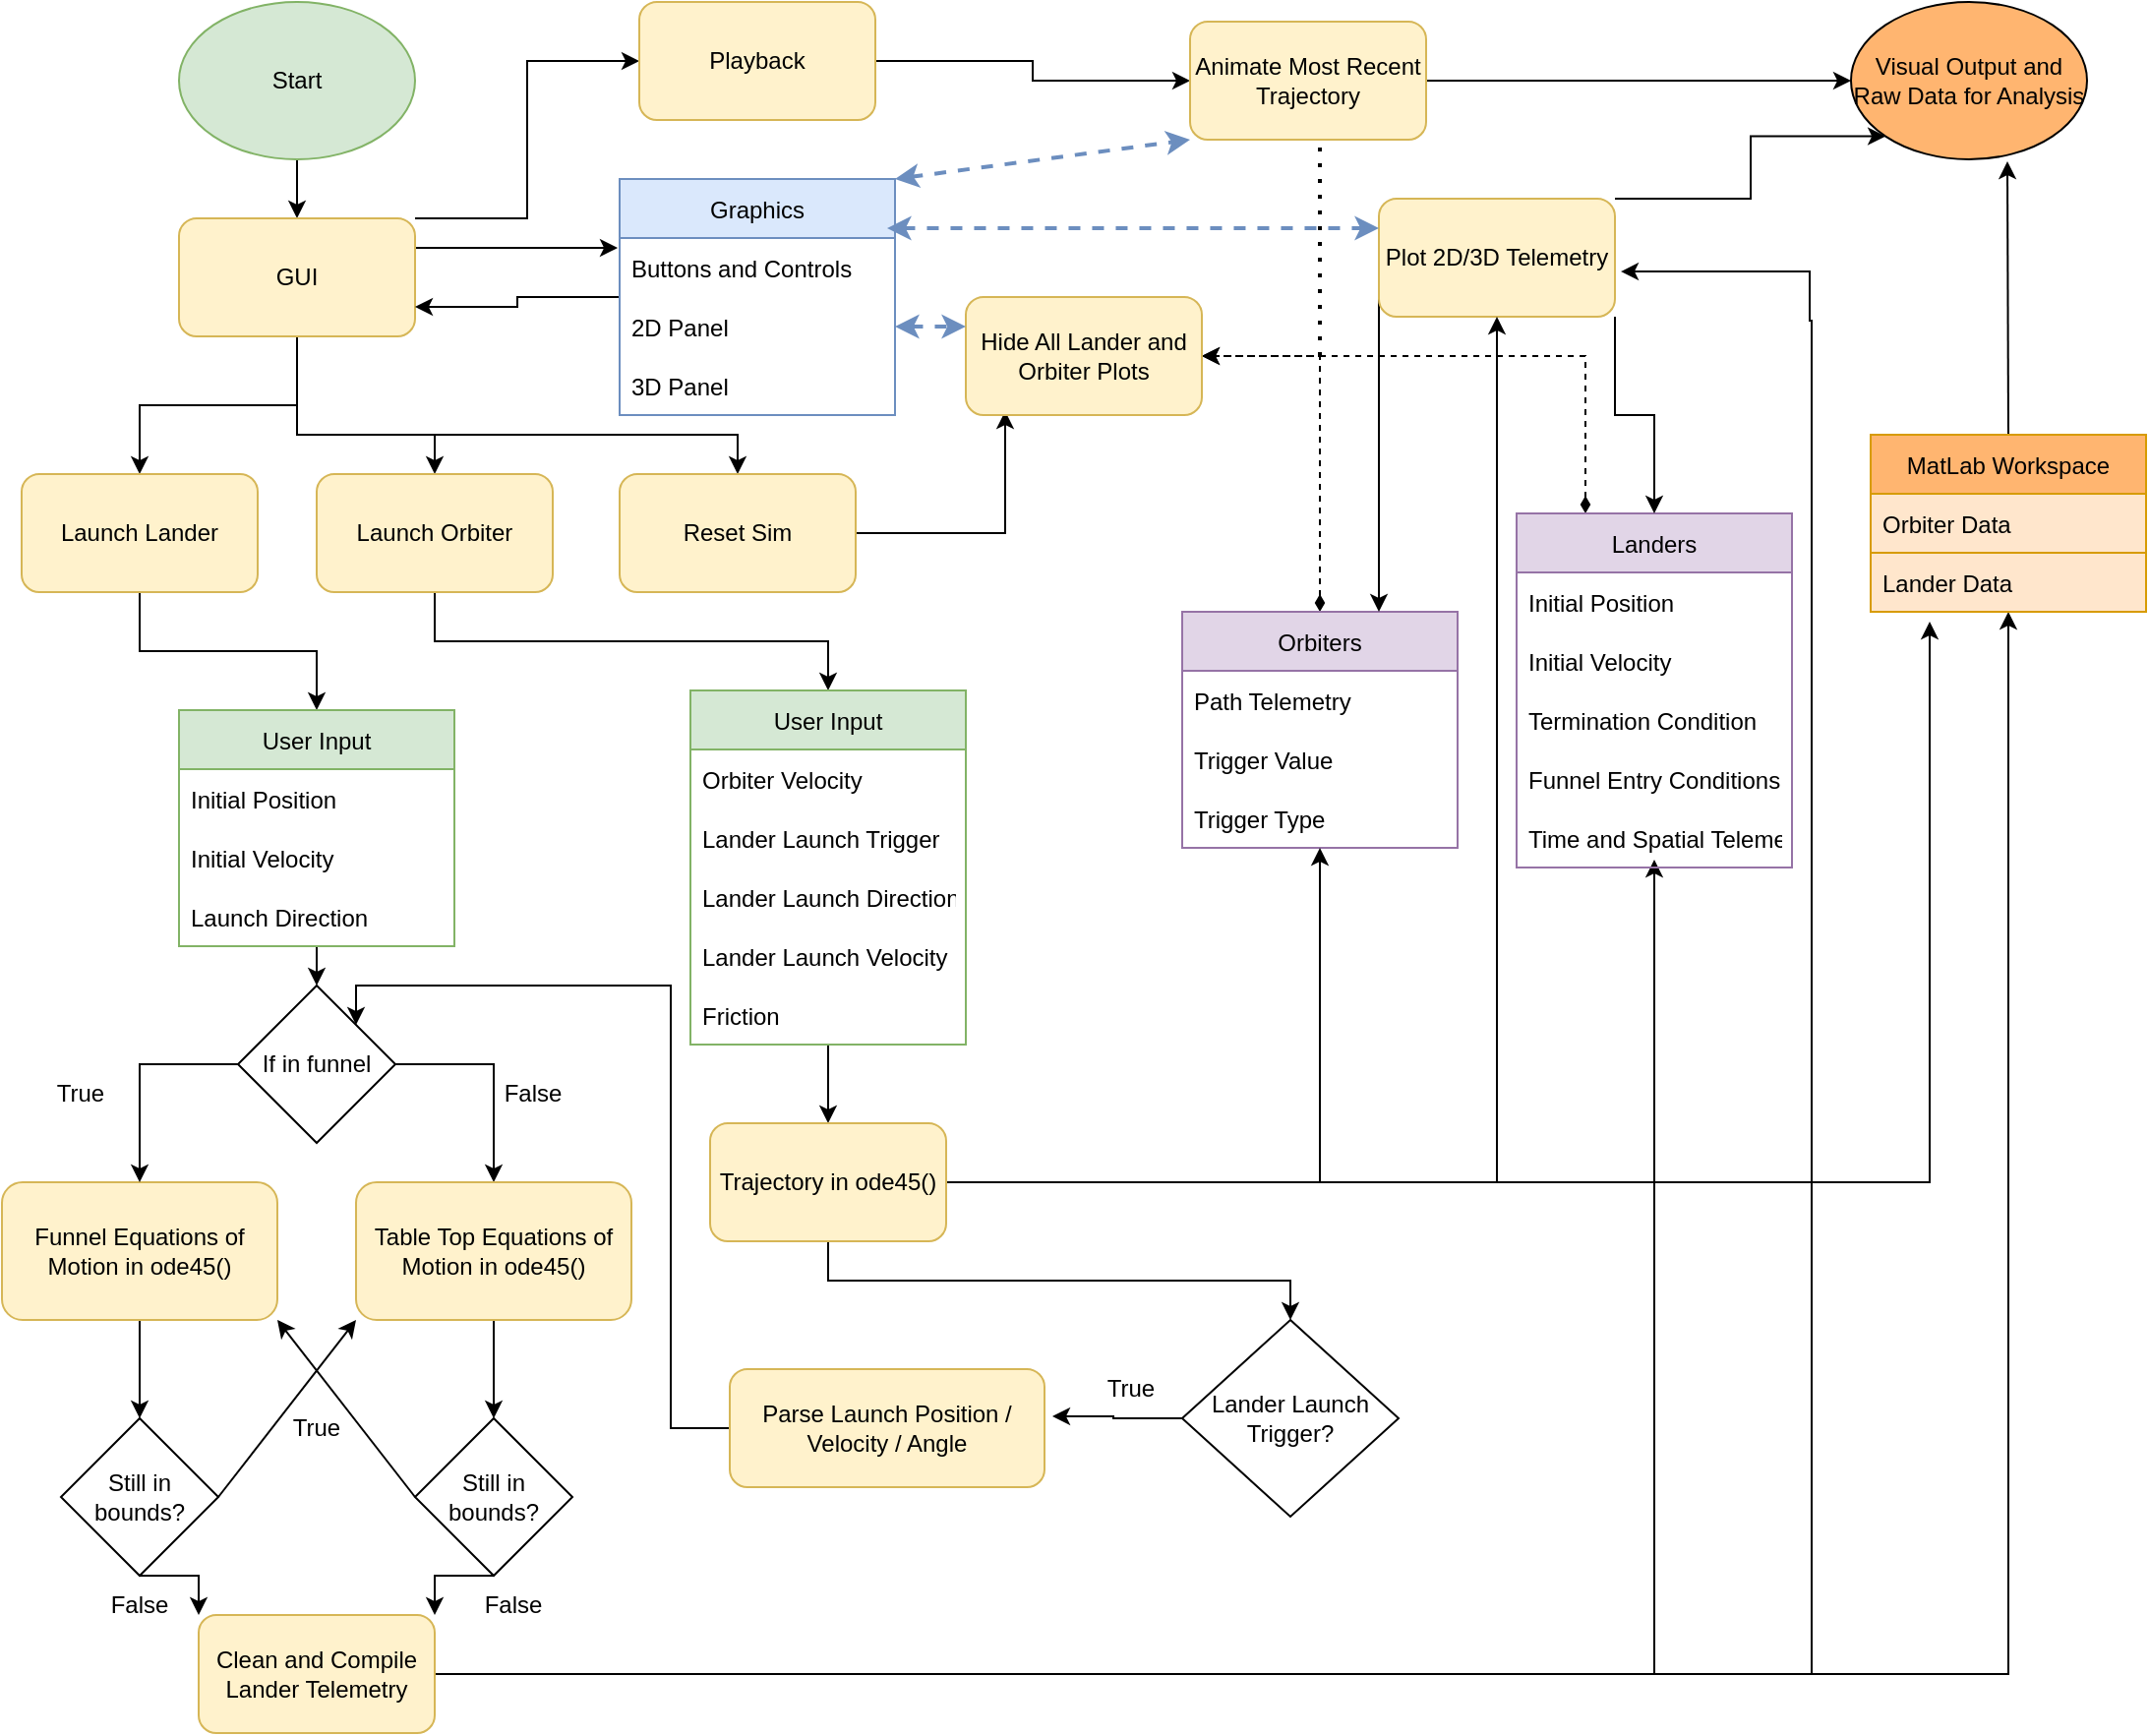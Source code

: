 <mxfile version="16.3.0" type="device"><diagram id="C5RBs43oDa-KdzZeNtuy" name="Page-1"><mxGraphModel dx="1406" dy="798" grid="1" gridSize="10" guides="1" tooltips="1" connect="1" arrows="1" fold="1" page="1" pageScale="1" pageWidth="827" pageHeight="1169" math="0" shadow="0"><root><mxCell id="WIyWlLk6GJQsqaUBKTNV-0"/><mxCell id="WIyWlLk6GJQsqaUBKTNV-1" parent="WIyWlLk6GJQsqaUBKTNV-0"/><mxCell id="uBfeqSRKzdylDu4qrI3N-2" style="edgeStyle=orthogonalEdgeStyle;rounded=0;orthogonalLoop=1;jettySize=auto;html=1;exitX=0.5;exitY=1;exitDx=0;exitDy=0;entryX=0.5;entryY=0;entryDx=0;entryDy=0;" edge="1" parent="WIyWlLk6GJQsqaUBKTNV-1" source="uBfeqSRKzdylDu4qrI3N-0" target="uBfeqSRKzdylDu4qrI3N-1"><mxGeometry relative="1" as="geometry"/></mxCell><mxCell id="uBfeqSRKzdylDu4qrI3N-0" value="Start" style="ellipse;whiteSpace=wrap;html=1;fillColor=#d5e8d4;strokeColor=#82b366;" vertex="1" parent="WIyWlLk6GJQsqaUBKTNV-1"><mxGeometry x="120" y="20" width="120" height="80" as="geometry"/></mxCell><mxCell id="uBfeqSRKzdylDu4qrI3N-9" style="edgeStyle=orthogonalEdgeStyle;rounded=0;orthogonalLoop=1;jettySize=auto;html=1;exitX=1;exitY=0.25;exitDx=0;exitDy=0;entryX=-0.007;entryY=0.167;entryDx=0;entryDy=0;entryPerimeter=0;" edge="1" parent="WIyWlLk6GJQsqaUBKTNV-1" source="uBfeqSRKzdylDu4qrI3N-1" target="uBfeqSRKzdylDu4qrI3N-5"><mxGeometry relative="1" as="geometry"/></mxCell><mxCell id="uBfeqSRKzdylDu4qrI3N-10" style="edgeStyle=orthogonalEdgeStyle;rounded=0;orthogonalLoop=1;jettySize=auto;html=1;exitX=0.5;exitY=1;exitDx=0;exitDy=0;entryX=0.5;entryY=0;entryDx=0;entryDy=0;" edge="1" parent="WIyWlLk6GJQsqaUBKTNV-1" source="uBfeqSRKzdylDu4qrI3N-1" target="uBfeqSRKzdylDu4qrI3N-14"><mxGeometry relative="1" as="geometry"><mxPoint x="180" y="240" as="targetPoint"/></mxGeometry></mxCell><mxCell id="uBfeqSRKzdylDu4qrI3N-18" style="edgeStyle=orthogonalEdgeStyle;rounded=0;orthogonalLoop=1;jettySize=auto;html=1;exitX=0.5;exitY=1;exitDx=0;exitDy=0;entryX=0.5;entryY=0;entryDx=0;entryDy=0;" edge="1" parent="WIyWlLk6GJQsqaUBKTNV-1" source="uBfeqSRKzdylDu4qrI3N-1" target="uBfeqSRKzdylDu4qrI3N-15"><mxGeometry relative="1" as="geometry"><Array as="points"><mxPoint x="180" y="240"/><mxPoint x="250" y="240"/></Array></mxGeometry></mxCell><mxCell id="uBfeqSRKzdylDu4qrI3N-19" style="edgeStyle=orthogonalEdgeStyle;rounded=0;orthogonalLoop=1;jettySize=auto;html=1;exitX=0.5;exitY=1;exitDx=0;exitDy=0;entryX=0.5;entryY=0;entryDx=0;entryDy=0;" edge="1" parent="WIyWlLk6GJQsqaUBKTNV-1" source="uBfeqSRKzdylDu4qrI3N-1" target="uBfeqSRKzdylDu4qrI3N-16"><mxGeometry relative="1" as="geometry"><mxPoint x="210" y="210" as="targetPoint"/><Array as="points"><mxPoint x="180" y="240"/><mxPoint x="404" y="240"/></Array></mxGeometry></mxCell><mxCell id="uBfeqSRKzdylDu4qrI3N-123" style="edgeStyle=elbowEdgeStyle;rounded=0;orthogonalLoop=1;jettySize=auto;html=1;exitX=1;exitY=0;exitDx=0;exitDy=0;entryX=0;entryY=0.5;entryDx=0;entryDy=0;startArrow=none;startFill=0;strokeColor=#000000;strokeWidth=1;" edge="1" parent="WIyWlLk6GJQsqaUBKTNV-1" source="uBfeqSRKzdylDu4qrI3N-1" target="uBfeqSRKzdylDu4qrI3N-36"><mxGeometry relative="1" as="geometry"/></mxCell><mxCell id="uBfeqSRKzdylDu4qrI3N-1" value="GUI" style="rounded=1;whiteSpace=wrap;html=1;fillColor=#fff2cc;strokeColor=#d6b656;" vertex="1" parent="WIyWlLk6GJQsqaUBKTNV-1"><mxGeometry x="120" y="130" width="120" height="60" as="geometry"/></mxCell><mxCell id="uBfeqSRKzdylDu4qrI3N-8" style="edgeStyle=orthogonalEdgeStyle;rounded=0;orthogonalLoop=1;jettySize=auto;html=1;entryX=1;entryY=0.75;entryDx=0;entryDy=0;" edge="1" parent="WIyWlLk6GJQsqaUBKTNV-1" source="uBfeqSRKzdylDu4qrI3N-4" target="uBfeqSRKzdylDu4qrI3N-1"><mxGeometry relative="1" as="geometry"/></mxCell><mxCell id="uBfeqSRKzdylDu4qrI3N-4" value="Graphics" style="swimlane;fontStyle=0;childLayout=stackLayout;horizontal=1;startSize=30;horizontalStack=0;resizeParent=1;resizeParentMax=0;resizeLast=0;collapsible=1;marginBottom=0;fillColor=#dae8fc;strokeColor=#6c8ebf;" vertex="1" parent="WIyWlLk6GJQsqaUBKTNV-1"><mxGeometry x="344" y="110" width="140" height="120" as="geometry"/></mxCell><mxCell id="uBfeqSRKzdylDu4qrI3N-5" value="Buttons and Controls" style="text;strokeColor=none;fillColor=none;align=left;verticalAlign=middle;spacingLeft=4;spacingRight=4;overflow=hidden;points=[[0,0.5],[1,0.5]];portConstraint=eastwest;rotatable=0;" vertex="1" parent="uBfeqSRKzdylDu4qrI3N-4"><mxGeometry y="30" width="140" height="30" as="geometry"/></mxCell><mxCell id="uBfeqSRKzdylDu4qrI3N-6" value="2D Panel" style="text;strokeColor=none;fillColor=none;align=left;verticalAlign=middle;spacingLeft=4;spacingRight=4;overflow=hidden;points=[[0,0.5],[1,0.5]];portConstraint=eastwest;rotatable=0;" vertex="1" parent="uBfeqSRKzdylDu4qrI3N-4"><mxGeometry y="60" width="140" height="30" as="geometry"/></mxCell><mxCell id="uBfeqSRKzdylDu4qrI3N-7" value="3D Panel" style="text;strokeColor=none;fillColor=none;align=left;verticalAlign=middle;spacingLeft=4;spacingRight=4;overflow=hidden;points=[[0,0.5],[1,0.5]];portConstraint=eastwest;rotatable=0;" vertex="1" parent="uBfeqSRKzdylDu4qrI3N-4"><mxGeometry y="90" width="140" height="30" as="geometry"/></mxCell><mxCell id="uBfeqSRKzdylDu4qrI3N-33" style="edgeStyle=orthogonalEdgeStyle;rounded=0;orthogonalLoop=1;jettySize=auto;html=1;exitX=0.5;exitY=1;exitDx=0;exitDy=0;entryX=0.5;entryY=0;entryDx=0;entryDy=0;" edge="1" parent="WIyWlLk6GJQsqaUBKTNV-1" source="uBfeqSRKzdylDu4qrI3N-14" target="uBfeqSRKzdylDu4qrI3N-20"><mxGeometry relative="1" as="geometry"/></mxCell><mxCell id="uBfeqSRKzdylDu4qrI3N-14" value="Launch Lander" style="rounded=1;whiteSpace=wrap;html=1;fillColor=#fff2cc;strokeColor=#d6b656;" vertex="1" parent="WIyWlLk6GJQsqaUBKTNV-1"><mxGeometry x="40" y="260" width="120" height="60" as="geometry"/></mxCell><mxCell id="uBfeqSRKzdylDu4qrI3N-34" style="edgeStyle=orthogonalEdgeStyle;rounded=0;orthogonalLoop=1;jettySize=auto;html=1;exitX=0.5;exitY=1;exitDx=0;exitDy=0;entryX=0.5;entryY=0;entryDx=0;entryDy=0;" edge="1" parent="WIyWlLk6GJQsqaUBKTNV-1" source="uBfeqSRKzdylDu4qrI3N-15" target="uBfeqSRKzdylDu4qrI3N-27"><mxGeometry relative="1" as="geometry"/></mxCell><mxCell id="uBfeqSRKzdylDu4qrI3N-15" value="Launch Orbiter" style="rounded=1;whiteSpace=wrap;html=1;fillColor=#fff2cc;strokeColor=#d6b656;" vertex="1" parent="WIyWlLk6GJQsqaUBKTNV-1"><mxGeometry x="190" y="260" width="120" height="60" as="geometry"/></mxCell><mxCell id="uBfeqSRKzdylDu4qrI3N-124" style="edgeStyle=elbowEdgeStyle;rounded=0;orthogonalLoop=1;jettySize=auto;html=1;exitX=1;exitY=0.5;exitDx=0;exitDy=0;startArrow=none;startFill=0;strokeColor=#000000;strokeWidth=1;entryX=0.167;entryY=0.967;entryDx=0;entryDy=0;entryPerimeter=0;" edge="1" parent="WIyWlLk6GJQsqaUBKTNV-1" source="uBfeqSRKzdylDu4qrI3N-16" target="uBfeqSRKzdylDu4qrI3N-116"><mxGeometry relative="1" as="geometry"><mxPoint x="550" y="260" as="targetPoint"/><Array as="points"><mxPoint x="540" y="260"/><mxPoint x="520" y="270"/></Array></mxGeometry></mxCell><mxCell id="uBfeqSRKzdylDu4qrI3N-16" value="Reset Sim" style="rounded=1;whiteSpace=wrap;html=1;fillColor=#fff2cc;strokeColor=#d6b656;" vertex="1" parent="WIyWlLk6GJQsqaUBKTNV-1"><mxGeometry x="344" y="260" width="120" height="60" as="geometry"/></mxCell><mxCell id="uBfeqSRKzdylDu4qrI3N-61" style="edgeStyle=orthogonalEdgeStyle;rounded=0;orthogonalLoop=1;jettySize=auto;html=1;exitX=0.5;exitY=1;exitDx=0;exitDy=0;entryX=0.5;entryY=0;entryDx=0;entryDy=0;" edge="1" parent="WIyWlLk6GJQsqaUBKTNV-1" source="uBfeqSRKzdylDu4qrI3N-20" target="uBfeqSRKzdylDu4qrI3N-49"><mxGeometry relative="1" as="geometry"/></mxCell><mxCell id="uBfeqSRKzdylDu4qrI3N-20" value="User Input" style="swimlane;fontStyle=0;childLayout=stackLayout;horizontal=1;startSize=30;horizontalStack=0;resizeParent=1;resizeParentMax=0;resizeLast=0;collapsible=1;marginBottom=0;fillColor=#d5e8d4;strokeColor=#82b366;" vertex="1" parent="WIyWlLk6GJQsqaUBKTNV-1"><mxGeometry x="120" y="380" width="140" height="120" as="geometry"/></mxCell><mxCell id="uBfeqSRKzdylDu4qrI3N-21" value="Initial Position" style="text;strokeColor=none;fillColor=none;align=left;verticalAlign=middle;spacingLeft=4;spacingRight=4;overflow=hidden;points=[[0,0.5],[1,0.5]];portConstraint=eastwest;rotatable=0;" vertex="1" parent="uBfeqSRKzdylDu4qrI3N-20"><mxGeometry y="30" width="140" height="30" as="geometry"/></mxCell><mxCell id="uBfeqSRKzdylDu4qrI3N-22" value="Initial Velocity" style="text;strokeColor=none;fillColor=none;align=left;verticalAlign=middle;spacingLeft=4;spacingRight=4;overflow=hidden;points=[[0,0.5],[1,0.5]];portConstraint=eastwest;rotatable=0;" vertex="1" parent="uBfeqSRKzdylDu4qrI3N-20"><mxGeometry y="60" width="140" height="30" as="geometry"/></mxCell><mxCell id="uBfeqSRKzdylDu4qrI3N-45" value="Launch Direction" style="text;strokeColor=none;fillColor=none;align=left;verticalAlign=middle;spacingLeft=4;spacingRight=4;overflow=hidden;points=[[0,0.5],[1,0.5]];portConstraint=eastwest;rotatable=0;" vertex="1" parent="uBfeqSRKzdylDu4qrI3N-20"><mxGeometry y="90" width="140" height="30" as="geometry"/></mxCell><mxCell id="uBfeqSRKzdylDu4qrI3N-98" style="edgeStyle=orthogonalEdgeStyle;rounded=0;orthogonalLoop=1;jettySize=auto;html=1;exitX=0.5;exitY=1;exitDx=0;exitDy=0;entryX=0.5;entryY=0;entryDx=0;entryDy=0;strokeWidth=1;" edge="1" parent="WIyWlLk6GJQsqaUBKTNV-1" source="uBfeqSRKzdylDu4qrI3N-27" target="uBfeqSRKzdylDu4qrI3N-97"><mxGeometry relative="1" as="geometry"/></mxCell><mxCell id="uBfeqSRKzdylDu4qrI3N-27" value="User Input" style="swimlane;fontStyle=0;childLayout=stackLayout;horizontal=1;startSize=30;horizontalStack=0;resizeParent=1;resizeParentMax=0;resizeLast=0;collapsible=1;marginBottom=0;swimlaneFillColor=none;fillColor=#d5e8d4;strokeColor=#82b366;" vertex="1" parent="WIyWlLk6GJQsqaUBKTNV-1"><mxGeometry x="380" y="370" width="140" height="180" as="geometry"/></mxCell><mxCell id="uBfeqSRKzdylDu4qrI3N-28" value="Orbiter Velocity" style="text;strokeColor=none;fillColor=none;align=left;verticalAlign=middle;spacingLeft=4;spacingRight=4;overflow=hidden;points=[[0,0.5],[1,0.5]];portConstraint=eastwest;rotatable=0;" vertex="1" parent="uBfeqSRKzdylDu4qrI3N-27"><mxGeometry y="30" width="140" height="30" as="geometry"/></mxCell><mxCell id="uBfeqSRKzdylDu4qrI3N-29" value="Lander Launch Trigger" style="text;strokeColor=none;fillColor=none;align=left;verticalAlign=middle;spacingLeft=4;spacingRight=4;overflow=hidden;points=[[0,0.5],[1,0.5]];portConstraint=eastwest;rotatable=0;" vertex="1" parent="uBfeqSRKzdylDu4qrI3N-27"><mxGeometry y="60" width="140" height="30" as="geometry"/></mxCell><mxCell id="uBfeqSRKzdylDu4qrI3N-30" value="Lander Launch Direction" style="text;strokeColor=none;fillColor=none;align=left;verticalAlign=middle;spacingLeft=4;spacingRight=4;overflow=hidden;points=[[0,0.5],[1,0.5]];portConstraint=eastwest;rotatable=0;" vertex="1" parent="uBfeqSRKzdylDu4qrI3N-27"><mxGeometry y="90" width="140" height="30" as="geometry"/></mxCell><mxCell id="uBfeqSRKzdylDu4qrI3N-32" value="Lander Launch Velocity" style="text;strokeColor=none;fillColor=none;align=left;verticalAlign=middle;spacingLeft=4;spacingRight=4;overflow=hidden;points=[[0,0.5],[1,0.5]];portConstraint=eastwest;rotatable=0;" vertex="1" parent="uBfeqSRKzdylDu4qrI3N-27"><mxGeometry y="120" width="140" height="30" as="geometry"/></mxCell><mxCell id="uBfeqSRKzdylDu4qrI3N-44" value="Friction" style="text;strokeColor=none;fillColor=none;align=left;verticalAlign=middle;spacingLeft=4;spacingRight=4;overflow=hidden;points=[[0,0.5],[1,0.5]];portConstraint=eastwest;rotatable=0;" vertex="1" parent="uBfeqSRKzdylDu4qrI3N-27"><mxGeometry y="150" width="140" height="30" as="geometry"/></mxCell><mxCell id="uBfeqSRKzdylDu4qrI3N-133" style="edgeStyle=elbowEdgeStyle;rounded=0;orthogonalLoop=1;jettySize=auto;html=1;exitX=1;exitY=0.5;exitDx=0;exitDy=0;entryX=0;entryY=0.5;entryDx=0;entryDy=0;startArrow=none;startFill=0;strokeColor=#000000;strokeWidth=1;" edge="1" parent="WIyWlLk6GJQsqaUBKTNV-1" source="uBfeqSRKzdylDu4qrI3N-36" target="uBfeqSRKzdylDu4qrI3N-132"><mxGeometry relative="1" as="geometry"/></mxCell><mxCell id="uBfeqSRKzdylDu4qrI3N-36" value="Playback" style="rounded=1;whiteSpace=wrap;html=1;fillColor=#fff2cc;strokeColor=#d6b656;" vertex="1" parent="WIyWlLk6GJQsqaUBKTNV-1"><mxGeometry x="354" y="20" width="120" height="60" as="geometry"/></mxCell><mxCell id="uBfeqSRKzdylDu4qrI3N-117" style="edgeStyle=elbowEdgeStyle;rounded=0;orthogonalLoop=1;jettySize=auto;html=1;entryX=1;entryY=0.5;entryDx=0;entryDy=0;startArrow=diamondThin;startFill=1;strokeColor=#000000;strokeWidth=1;dashed=1;exitX=0.5;exitY=0;exitDx=0;exitDy=0;" edge="1" parent="WIyWlLk6GJQsqaUBKTNV-1" source="uBfeqSRKzdylDu4qrI3N-40" target="uBfeqSRKzdylDu4qrI3N-116"><mxGeometry relative="1" as="geometry"><mxPoint x="750" y="290" as="sourcePoint"/><Array as="points"><mxPoint x="700" y="270"/><mxPoint x="805" y="220"/></Array></mxGeometry></mxCell><mxCell id="uBfeqSRKzdylDu4qrI3N-40" value="Orbiters" style="swimlane;fontStyle=0;childLayout=stackLayout;horizontal=1;startSize=30;horizontalStack=0;resizeParent=1;resizeParentMax=0;resizeLast=0;collapsible=1;marginBottom=0;fillColor=#e1d5e7;strokeColor=#9673a6;" vertex="1" parent="WIyWlLk6GJQsqaUBKTNV-1"><mxGeometry x="630" y="330" width="140" height="120" as="geometry"/></mxCell><mxCell id="uBfeqSRKzdylDu4qrI3N-41" value="Path Telemetry" style="text;strokeColor=none;fillColor=none;align=left;verticalAlign=middle;spacingLeft=4;spacingRight=4;overflow=hidden;points=[[0,0.5],[1,0.5]];portConstraint=eastwest;rotatable=0;" vertex="1" parent="uBfeqSRKzdylDu4qrI3N-40"><mxGeometry y="30" width="140" height="30" as="geometry"/></mxCell><mxCell id="uBfeqSRKzdylDu4qrI3N-42" value="Trigger Value" style="text;strokeColor=none;fillColor=none;align=left;verticalAlign=middle;spacingLeft=4;spacingRight=4;overflow=hidden;points=[[0,0.5],[1,0.5]];portConstraint=eastwest;rotatable=0;" vertex="1" parent="uBfeqSRKzdylDu4qrI3N-40"><mxGeometry y="60" width="140" height="30" as="geometry"/></mxCell><mxCell id="uBfeqSRKzdylDu4qrI3N-43" value="Trigger Type" style="text;strokeColor=none;fillColor=none;align=left;verticalAlign=middle;spacingLeft=4;spacingRight=4;overflow=hidden;points=[[0,0.5],[1,0.5]];portConstraint=eastwest;rotatable=0;" vertex="1" parent="uBfeqSRKzdylDu4qrI3N-40"><mxGeometry y="90" width="140" height="30" as="geometry"/></mxCell><mxCell id="uBfeqSRKzdylDu4qrI3N-56" style="edgeStyle=orthogonalEdgeStyle;rounded=0;orthogonalLoop=1;jettySize=auto;html=1;exitX=0.5;exitY=1;exitDx=0;exitDy=0;entryX=0.5;entryY=0;entryDx=0;entryDy=0;" edge="1" parent="WIyWlLk6GJQsqaUBKTNV-1" source="uBfeqSRKzdylDu4qrI3N-47" target="uBfeqSRKzdylDu4qrI3N-53"><mxGeometry relative="1" as="geometry"/></mxCell><mxCell id="uBfeqSRKzdylDu4qrI3N-47" value="Funnel Equations of Motion in ode45()" style="rounded=1;whiteSpace=wrap;html=1;fillColor=#fff2cc;strokeColor=#d6b656;" vertex="1" parent="WIyWlLk6GJQsqaUBKTNV-1"><mxGeometry x="30" y="620" width="140" height="70" as="geometry"/></mxCell><mxCell id="uBfeqSRKzdylDu4qrI3N-55" style="edgeStyle=orthogonalEdgeStyle;rounded=0;orthogonalLoop=1;jettySize=auto;html=1;exitX=0;exitY=0.5;exitDx=0;exitDy=0;entryX=0.5;entryY=0;entryDx=0;entryDy=0;" edge="1" parent="WIyWlLk6GJQsqaUBKTNV-1" source="uBfeqSRKzdylDu4qrI3N-49" target="uBfeqSRKzdylDu4qrI3N-47"><mxGeometry relative="1" as="geometry"/></mxCell><mxCell id="uBfeqSRKzdylDu4qrI3N-59" style="edgeStyle=orthogonalEdgeStyle;rounded=0;orthogonalLoop=1;jettySize=auto;html=1;exitX=1;exitY=0.5;exitDx=0;exitDy=0;entryX=0.5;entryY=0;entryDx=0;entryDy=0;" edge="1" parent="WIyWlLk6GJQsqaUBKTNV-1" source="uBfeqSRKzdylDu4qrI3N-49" target="uBfeqSRKzdylDu4qrI3N-57"><mxGeometry relative="1" as="geometry"/></mxCell><mxCell id="uBfeqSRKzdylDu4qrI3N-49" value="If in funnel" style="rhombus;whiteSpace=wrap;html=1;gradientColor=none;" vertex="1" parent="WIyWlLk6GJQsqaUBKTNV-1"><mxGeometry x="150" y="520" width="80" height="80" as="geometry"/></mxCell><mxCell id="uBfeqSRKzdylDu4qrI3N-72" style="edgeStyle=orthogonalEdgeStyle;rounded=0;orthogonalLoop=1;jettySize=auto;html=1;exitX=0.5;exitY=1;exitDx=0;exitDy=0;entryX=0;entryY=0;entryDx=0;entryDy=0;" edge="1" parent="WIyWlLk6GJQsqaUBKTNV-1" source="uBfeqSRKzdylDu4qrI3N-53" target="uBfeqSRKzdylDu4qrI3N-71"><mxGeometry relative="1" as="geometry"/></mxCell><mxCell id="uBfeqSRKzdylDu4qrI3N-53" value="Still in bounds?" style="rhombus;whiteSpace=wrap;html=1;gradientColor=none;" vertex="1" parent="WIyWlLk6GJQsqaUBKTNV-1"><mxGeometry x="60" y="740" width="80" height="80" as="geometry"/></mxCell><mxCell id="uBfeqSRKzdylDu4qrI3N-67" style="edgeStyle=orthogonalEdgeStyle;rounded=0;orthogonalLoop=1;jettySize=auto;html=1;exitX=0.5;exitY=1;exitDx=0;exitDy=0;entryX=0.5;entryY=0;entryDx=0;entryDy=0;" edge="1" parent="WIyWlLk6GJQsqaUBKTNV-1" source="uBfeqSRKzdylDu4qrI3N-57" target="uBfeqSRKzdylDu4qrI3N-66"><mxGeometry relative="1" as="geometry"/></mxCell><mxCell id="uBfeqSRKzdylDu4qrI3N-57" value="Table Top Equations of Motion in ode45()" style="rounded=1;whiteSpace=wrap;html=1;fillColor=#fff2cc;strokeColor=#d6b656;" vertex="1" parent="WIyWlLk6GJQsqaUBKTNV-1"><mxGeometry x="210" y="620" width="140" height="70" as="geometry"/></mxCell><mxCell id="uBfeqSRKzdylDu4qrI3N-62" value="True" style="text;html=1;strokeColor=none;fillColor=none;align=center;verticalAlign=middle;whiteSpace=wrap;rounded=0;" vertex="1" parent="WIyWlLk6GJQsqaUBKTNV-1"><mxGeometry x="40" y="560" width="60" height="30" as="geometry"/></mxCell><mxCell id="uBfeqSRKzdylDu4qrI3N-65" value="False" style="text;html=1;strokeColor=none;fillColor=none;align=center;verticalAlign=middle;whiteSpace=wrap;rounded=0;" vertex="1" parent="WIyWlLk6GJQsqaUBKTNV-1"><mxGeometry x="270" y="560" width="60" height="30" as="geometry"/></mxCell><mxCell id="uBfeqSRKzdylDu4qrI3N-74" style="edgeStyle=orthogonalEdgeStyle;rounded=0;orthogonalLoop=1;jettySize=auto;html=1;exitX=0.5;exitY=1;exitDx=0;exitDy=0;entryX=1;entryY=0;entryDx=0;entryDy=0;" edge="1" parent="WIyWlLk6GJQsqaUBKTNV-1" source="uBfeqSRKzdylDu4qrI3N-66" target="uBfeqSRKzdylDu4qrI3N-71"><mxGeometry relative="1" as="geometry"/></mxCell><mxCell id="uBfeqSRKzdylDu4qrI3N-66" value="Still in bounds?" style="rhombus;whiteSpace=wrap;html=1;gradientColor=none;" vertex="1" parent="WIyWlLk6GJQsqaUBKTNV-1"><mxGeometry x="240" y="740" width="80" height="80" as="geometry"/></mxCell><mxCell id="uBfeqSRKzdylDu4qrI3N-68" value="" style="endArrow=classic;html=1;rounded=0;exitX=1;exitY=0.5;exitDx=0;exitDy=0;entryX=0;entryY=1;entryDx=0;entryDy=0;" edge="1" parent="WIyWlLk6GJQsqaUBKTNV-1" source="uBfeqSRKzdylDu4qrI3N-53" target="uBfeqSRKzdylDu4qrI3N-57"><mxGeometry width="50" height="50" relative="1" as="geometry"><mxPoint x="390" y="610" as="sourcePoint"/><mxPoint x="440" y="560" as="targetPoint"/></mxGeometry></mxCell><mxCell id="uBfeqSRKzdylDu4qrI3N-69" value="" style="endArrow=classic;html=1;rounded=0;exitX=0;exitY=0.5;exitDx=0;exitDy=0;entryX=1;entryY=1;entryDx=0;entryDy=0;" edge="1" parent="WIyWlLk6GJQsqaUBKTNV-1" source="uBfeqSRKzdylDu4qrI3N-66" target="uBfeqSRKzdylDu4qrI3N-47"><mxGeometry width="50" height="50" relative="1" as="geometry"><mxPoint x="390" y="610" as="sourcePoint"/><mxPoint x="440" y="560" as="targetPoint"/></mxGeometry></mxCell><mxCell id="uBfeqSRKzdylDu4qrI3N-70" value="True" style="text;html=1;strokeColor=none;fillColor=none;align=center;verticalAlign=middle;whiteSpace=wrap;rounded=0;" vertex="1" parent="WIyWlLk6GJQsqaUBKTNV-1"><mxGeometry x="160" y="730" width="60" height="30" as="geometry"/></mxCell><mxCell id="uBfeqSRKzdylDu4qrI3N-82" style="edgeStyle=orthogonalEdgeStyle;rounded=0;orthogonalLoop=1;jettySize=auto;html=1;exitX=1;exitY=0.5;exitDx=0;exitDy=0;entryX=0.5;entryY=1;entryDx=0;entryDy=0;" edge="1" parent="WIyWlLk6GJQsqaUBKTNV-1" source="uBfeqSRKzdylDu4qrI3N-71" target="uBfeqSRKzdylDu4qrI3N-78"><mxGeometry relative="1" as="geometry"/></mxCell><mxCell id="uBfeqSRKzdylDu4qrI3N-90" style="edgeStyle=orthogonalEdgeStyle;rounded=0;orthogonalLoop=1;jettySize=auto;html=1;exitX=1;exitY=0.5;exitDx=0;exitDy=0;entryX=0.5;entryY=0.867;entryDx=0;entryDy=0;entryPerimeter=0;" edge="1" parent="WIyWlLk6GJQsqaUBKTNV-1" source="uBfeqSRKzdylDu4qrI3N-71" target="uBfeqSRKzdylDu4qrI3N-88"><mxGeometry relative="1" as="geometry"><Array as="points"><mxPoint x="870" y="870"/></Array></mxGeometry></mxCell><mxCell id="uBfeqSRKzdylDu4qrI3N-91" style="edgeStyle=orthogonalEdgeStyle;rounded=0;orthogonalLoop=1;jettySize=auto;html=1;exitX=1;exitY=0.5;exitDx=0;exitDy=0;entryX=1.025;entryY=0.617;entryDx=0;entryDy=0;entryPerimeter=0;" edge="1" parent="WIyWlLk6GJQsqaUBKTNV-1" source="uBfeqSRKzdylDu4qrI3N-71" target="uBfeqSRKzdylDu4qrI3N-92"><mxGeometry relative="1" as="geometry"><mxPoint x="920" y="220" as="targetPoint"/><Array as="points"><mxPoint x="950" y="870"/><mxPoint x="950" y="182"/><mxPoint x="949" y="182"/><mxPoint x="949" y="157"/></Array></mxGeometry></mxCell><mxCell id="uBfeqSRKzdylDu4qrI3N-71" value="Clean and Compile Lander Telemetry" style="rounded=1;whiteSpace=wrap;html=1;fillColor=#fff2cc;strokeColor=#d6b656;" vertex="1" parent="WIyWlLk6GJQsqaUBKTNV-1"><mxGeometry x="130" y="840" width="120" height="60" as="geometry"/></mxCell><mxCell id="uBfeqSRKzdylDu4qrI3N-75" value="False" style="text;html=1;strokeColor=none;fillColor=none;align=center;verticalAlign=middle;whiteSpace=wrap;rounded=0;" vertex="1" parent="WIyWlLk6GJQsqaUBKTNV-1"><mxGeometry x="70" y="820" width="60" height="30" as="geometry"/></mxCell><mxCell id="uBfeqSRKzdylDu4qrI3N-76" value="False" style="text;html=1;strokeColor=none;fillColor=none;align=center;verticalAlign=middle;whiteSpace=wrap;rounded=0;" vertex="1" parent="WIyWlLk6GJQsqaUBKTNV-1"><mxGeometry x="260" y="820" width="60" height="30" as="geometry"/></mxCell><mxCell id="uBfeqSRKzdylDu4qrI3N-137" style="edgeStyle=elbowEdgeStyle;rounded=0;orthogonalLoop=1;jettySize=auto;html=1;exitX=0.5;exitY=0;exitDx=0;exitDy=0;entryX=0.658;entryY=1.013;entryDx=0;entryDy=0;entryPerimeter=0;startArrow=none;startFill=0;strokeColor=#000000;strokeWidth=1;" edge="1" parent="WIyWlLk6GJQsqaUBKTNV-1" source="uBfeqSRKzdylDu4qrI3N-78" target="uBfeqSRKzdylDu4qrI3N-136"><mxGeometry relative="1" as="geometry"/></mxCell><mxCell id="uBfeqSRKzdylDu4qrI3N-78" value="MatLab Workspace" style="swimlane;fontStyle=0;childLayout=stackLayout;horizontal=1;startSize=30;horizontalStack=0;resizeParent=1;resizeParentMax=0;resizeLast=0;collapsible=1;marginBottom=0;fillColor=#FFB570;strokeColor=#d79b00;" vertex="1" parent="WIyWlLk6GJQsqaUBKTNV-1"><mxGeometry x="980" y="240" width="140" height="90" as="geometry"/></mxCell><mxCell id="uBfeqSRKzdylDu4qrI3N-79" value="Orbiter Data" style="text;strokeColor=#d79b00;fillColor=#ffe6cc;align=left;verticalAlign=middle;spacingLeft=4;spacingRight=4;overflow=hidden;points=[[0,0.5],[1,0.5]];portConstraint=eastwest;rotatable=0;" vertex="1" parent="uBfeqSRKzdylDu4qrI3N-78"><mxGeometry y="30" width="140" height="30" as="geometry"/></mxCell><mxCell id="uBfeqSRKzdylDu4qrI3N-80" value="Lander Data" style="text;strokeColor=#d79b00;fillColor=#ffe6cc;align=left;verticalAlign=middle;spacingLeft=4;spacingRight=4;overflow=hidden;points=[[0,0.5],[1,0.5]];portConstraint=eastwest;rotatable=0;" vertex="1" parent="uBfeqSRKzdylDu4qrI3N-78"><mxGeometry y="60" width="140" height="30" as="geometry"/></mxCell><mxCell id="uBfeqSRKzdylDu4qrI3N-118" style="edgeStyle=elbowEdgeStyle;rounded=0;orthogonalLoop=1;jettySize=auto;html=1;exitX=0.25;exitY=0;exitDx=0;exitDy=0;entryX=1;entryY=0.5;entryDx=0;entryDy=0;dashed=1;startArrow=diamondThin;startFill=1;strokeColor=#000000;strokeWidth=1;" edge="1" parent="WIyWlLk6GJQsqaUBKTNV-1" source="uBfeqSRKzdylDu4qrI3N-83" target="uBfeqSRKzdylDu4qrI3N-116"><mxGeometry relative="1" as="geometry"><Array as="points"><mxPoint x="835" y="210"/><mxPoint x="700" y="200"/><mxPoint x="700" y="200"/><mxPoint x="995" y="210"/><mxPoint x="940" y="200"/><mxPoint x="910" y="210"/></Array></mxGeometry></mxCell><mxCell id="uBfeqSRKzdylDu4qrI3N-83" value="Landers" style="swimlane;fontStyle=0;childLayout=stackLayout;horizontal=1;startSize=30;horizontalStack=0;resizeParent=1;resizeParentMax=0;resizeLast=0;collapsible=1;marginBottom=0;fillColor=#e1d5e7;strokeColor=#9673a6;" vertex="1" parent="WIyWlLk6GJQsqaUBKTNV-1"><mxGeometry x="800" y="280" width="140" height="180" as="geometry"/></mxCell><mxCell id="uBfeqSRKzdylDu4qrI3N-84" value="Initial Position" style="text;strokeColor=none;fillColor=none;align=left;verticalAlign=middle;spacingLeft=4;spacingRight=4;overflow=hidden;points=[[0,0.5],[1,0.5]];portConstraint=eastwest;rotatable=0;" vertex="1" parent="uBfeqSRKzdylDu4qrI3N-83"><mxGeometry y="30" width="140" height="30" as="geometry"/></mxCell><mxCell id="uBfeqSRKzdylDu4qrI3N-85" value="Initial Velocity" style="text;strokeColor=none;fillColor=none;align=left;verticalAlign=middle;spacingLeft=4;spacingRight=4;overflow=hidden;points=[[0,0.5],[1,0.5]];portConstraint=eastwest;rotatable=0;" vertex="1" parent="uBfeqSRKzdylDu4qrI3N-83"><mxGeometry y="60" width="140" height="30" as="geometry"/></mxCell><mxCell id="uBfeqSRKzdylDu4qrI3N-87" value="Termination Condition" style="text;strokeColor=none;fillColor=none;align=left;verticalAlign=middle;spacingLeft=4;spacingRight=4;overflow=hidden;points=[[0,0.5],[1,0.5]];portConstraint=eastwest;rotatable=0;" vertex="1" parent="uBfeqSRKzdylDu4qrI3N-83"><mxGeometry y="90" width="140" height="30" as="geometry"/></mxCell><mxCell id="uBfeqSRKzdylDu4qrI3N-89" value="Funnel Entry Conditions" style="text;strokeColor=none;fillColor=none;align=left;verticalAlign=middle;spacingLeft=4;spacingRight=4;overflow=hidden;points=[[0,0.5],[1,0.5]];portConstraint=eastwest;rotatable=0;" vertex="1" parent="uBfeqSRKzdylDu4qrI3N-83"><mxGeometry y="120" width="140" height="30" as="geometry"/></mxCell><mxCell id="uBfeqSRKzdylDu4qrI3N-88" value="Time and Spatial Telemetry" style="text;strokeColor=none;fillColor=none;align=left;verticalAlign=middle;spacingLeft=4;spacingRight=4;overflow=hidden;points=[[0,0.5],[1,0.5]];portConstraint=eastwest;rotatable=0;" vertex="1" parent="uBfeqSRKzdylDu4qrI3N-83"><mxGeometry y="150" width="140" height="30" as="geometry"/></mxCell><mxCell id="uBfeqSRKzdylDu4qrI3N-96" style="edgeStyle=orthogonalEdgeStyle;rounded=0;orthogonalLoop=1;jettySize=auto;html=1;exitX=1;exitY=1;exitDx=0;exitDy=0;entryX=0.5;entryY=0;entryDx=0;entryDy=0;strokeWidth=1;" edge="1" parent="WIyWlLk6GJQsqaUBKTNV-1" source="uBfeqSRKzdylDu4qrI3N-92" target="uBfeqSRKzdylDu4qrI3N-83"><mxGeometry relative="1" as="geometry"/></mxCell><mxCell id="uBfeqSRKzdylDu4qrI3N-114" style="edgeStyle=elbowEdgeStyle;rounded=0;orthogonalLoop=1;jettySize=auto;html=1;exitX=0;exitY=0.75;exitDx=0;exitDy=0;startArrow=none;startFill=0;strokeColor=#000000;strokeWidth=1;" edge="1" parent="WIyWlLk6GJQsqaUBKTNV-1" source="uBfeqSRKzdylDu4qrI3N-92"><mxGeometry relative="1" as="geometry"><mxPoint x="730" y="330" as="targetPoint"/><Array as="points"><mxPoint x="730" y="250"/></Array></mxGeometry></mxCell><mxCell id="uBfeqSRKzdylDu4qrI3N-138" style="edgeStyle=elbowEdgeStyle;rounded=0;orthogonalLoop=1;jettySize=auto;html=1;exitX=1;exitY=0;exitDx=0;exitDy=0;entryX=0;entryY=1;entryDx=0;entryDy=0;startArrow=none;startFill=0;strokeColor=#000000;strokeWidth=1;" edge="1" parent="WIyWlLk6GJQsqaUBKTNV-1" source="uBfeqSRKzdylDu4qrI3N-92" target="uBfeqSRKzdylDu4qrI3N-136"><mxGeometry relative="1" as="geometry"/></mxCell><mxCell id="uBfeqSRKzdylDu4qrI3N-92" value="Plot 2D/3D Telemetry" style="rounded=1;whiteSpace=wrap;html=1;fillColor=#fff2cc;strokeColor=#d6b656;" vertex="1" parent="WIyWlLk6GJQsqaUBKTNV-1"><mxGeometry x="730" y="120" width="120" height="60" as="geometry"/></mxCell><mxCell id="uBfeqSRKzdylDu4qrI3N-95" value="" style="endArrow=classic;startArrow=classic;html=1;rounded=0;strokeWidth=2;dashed=1;entryX=0;entryY=0.25;entryDx=0;entryDy=0;fillColor=#dae8fc;strokeColor=#6c8ebf;" edge="1" parent="WIyWlLk6GJQsqaUBKTNV-1" target="uBfeqSRKzdylDu4qrI3N-92"><mxGeometry width="50" height="50" relative="1" as="geometry"><mxPoint x="480" y="135" as="sourcePoint"/><mxPoint x="770" y="80" as="targetPoint"/></mxGeometry></mxCell><mxCell id="uBfeqSRKzdylDu4qrI3N-99" style="edgeStyle=orthogonalEdgeStyle;rounded=0;orthogonalLoop=1;jettySize=auto;html=1;exitX=0.5;exitY=1;exitDx=0;exitDy=0;strokeWidth=1;" edge="1" parent="WIyWlLk6GJQsqaUBKTNV-1" source="uBfeqSRKzdylDu4qrI3N-97" target="uBfeqSRKzdylDu4qrI3N-100"><mxGeometry relative="1" as="geometry"><mxPoint x="450" y="700" as="targetPoint"/></mxGeometry></mxCell><mxCell id="uBfeqSRKzdylDu4qrI3N-109" style="edgeStyle=elbowEdgeStyle;rounded=0;orthogonalLoop=1;jettySize=auto;html=1;exitX=1;exitY=0.5;exitDx=0;exitDy=0;strokeWidth=1;startArrow=none;startFill=0;strokeColor=#000000;" edge="1" parent="WIyWlLk6GJQsqaUBKTNV-1" source="uBfeqSRKzdylDu4qrI3N-97"><mxGeometry relative="1" as="geometry"><mxPoint x="1010" y="335" as="targetPoint"/><Array as="points"><mxPoint x="1010" y="430"/><mxPoint x="1020" y="590"/><mxPoint x="960" y="630"/><mxPoint x="870" y="650"/><mxPoint x="880" y="640"/></Array></mxGeometry></mxCell><mxCell id="uBfeqSRKzdylDu4qrI3N-110" style="edgeStyle=orthogonalEdgeStyle;rounded=0;orthogonalLoop=1;jettySize=auto;html=1;exitX=1;exitY=0.5;exitDx=0;exitDy=0;entryX=0.5;entryY=1;entryDx=0;entryDy=0;entryPerimeter=0;strokeWidth=1;" edge="1" parent="WIyWlLk6GJQsqaUBKTNV-1" source="uBfeqSRKzdylDu4qrI3N-97" target="uBfeqSRKzdylDu4qrI3N-43"><mxGeometry relative="1" as="geometry"/></mxCell><mxCell id="uBfeqSRKzdylDu4qrI3N-113" style="edgeStyle=elbowEdgeStyle;rounded=0;orthogonalLoop=1;jettySize=auto;html=1;exitX=1;exitY=0.5;exitDx=0;exitDy=0;startArrow=none;startFill=0;strokeColor=#000000;strokeWidth=1;" edge="1" parent="WIyWlLk6GJQsqaUBKTNV-1" source="uBfeqSRKzdylDu4qrI3N-97"><mxGeometry relative="1" as="geometry"><mxPoint x="790" y="180" as="targetPoint"/><Array as="points"><mxPoint x="790" y="410"/><mxPoint x="810" y="290"/><mxPoint x="923" y="370"/></Array></mxGeometry></mxCell><mxCell id="uBfeqSRKzdylDu4qrI3N-97" value="Trajectory in ode45()" style="rounded=1;whiteSpace=wrap;html=1;fillColor=#fff2cc;strokeColor=#d6b656;" vertex="1" parent="WIyWlLk6GJQsqaUBKTNV-1"><mxGeometry x="390" y="590" width="120" height="60" as="geometry"/></mxCell><mxCell id="uBfeqSRKzdylDu4qrI3N-107" style="edgeStyle=orthogonalEdgeStyle;rounded=0;orthogonalLoop=1;jettySize=auto;html=1;exitX=0;exitY=0.5;exitDx=0;exitDy=0;entryX=1.025;entryY=0.4;entryDx=0;entryDy=0;entryPerimeter=0;strokeWidth=1;" edge="1" parent="WIyWlLk6GJQsqaUBKTNV-1" source="uBfeqSRKzdylDu4qrI3N-100" target="uBfeqSRKzdylDu4qrI3N-104"><mxGeometry relative="1" as="geometry"/></mxCell><mxCell id="uBfeqSRKzdylDu4qrI3N-100" value="Lander Launch Trigger?" style="rhombus;whiteSpace=wrap;html=1;" vertex="1" parent="WIyWlLk6GJQsqaUBKTNV-1"><mxGeometry x="630" y="690" width="110" height="100" as="geometry"/></mxCell><mxCell id="uBfeqSRKzdylDu4qrI3N-103" value="True" style="text;html=1;strokeColor=none;fillColor=none;align=center;verticalAlign=middle;whiteSpace=wrap;rounded=0;" vertex="1" parent="WIyWlLk6GJQsqaUBKTNV-1"><mxGeometry x="574" y="710" width="60" height="30" as="geometry"/></mxCell><mxCell id="uBfeqSRKzdylDu4qrI3N-108" style="edgeStyle=orthogonalEdgeStyle;rounded=0;orthogonalLoop=1;jettySize=auto;html=1;exitX=0;exitY=0.5;exitDx=0;exitDy=0;entryX=1;entryY=0;entryDx=0;entryDy=0;strokeWidth=1;" edge="1" parent="WIyWlLk6GJQsqaUBKTNV-1" source="uBfeqSRKzdylDu4qrI3N-104" target="uBfeqSRKzdylDu4qrI3N-49"><mxGeometry relative="1" as="geometry"><Array as="points"><mxPoint x="370" y="745"/><mxPoint x="370" y="520"/><mxPoint x="210" y="520"/></Array></mxGeometry></mxCell><mxCell id="uBfeqSRKzdylDu4qrI3N-104" value="Parse Launch Position / Velocity / Angle" style="rounded=1;whiteSpace=wrap;html=1;fillColor=#fff2cc;strokeColor=#d6b656;" vertex="1" parent="WIyWlLk6GJQsqaUBKTNV-1"><mxGeometry x="400" y="715" width="160" height="60" as="geometry"/></mxCell><mxCell id="uBfeqSRKzdylDu4qrI3N-116" value="Hide All Lander and Orbiter Plots" style="rounded=1;whiteSpace=wrap;html=1;fillColor=#fff2cc;strokeColor=#d6b656;" vertex="1" parent="WIyWlLk6GJQsqaUBKTNV-1"><mxGeometry x="520" y="170" width="120" height="60" as="geometry"/></mxCell><mxCell id="uBfeqSRKzdylDu4qrI3N-119" value="" style="endArrow=classic;startArrow=classic;html=1;rounded=0;strokeWidth=2;dashed=1;entryX=0;entryY=0.25;entryDx=0;entryDy=0;fillColor=#dae8fc;strokeColor=#6c8ebf;exitX=1;exitY=0.5;exitDx=0;exitDy=0;" edge="1" parent="WIyWlLk6GJQsqaUBKTNV-1" source="uBfeqSRKzdylDu4qrI3N-6" target="uBfeqSRKzdylDu4qrI3N-116"><mxGeometry width="50" height="50" relative="1" as="geometry"><mxPoint x="490" y="159.5" as="sourcePoint"/><mxPoint x="850" y="159.5" as="targetPoint"/></mxGeometry></mxCell><mxCell id="uBfeqSRKzdylDu4qrI3N-130" value="" style="endArrow=none;dashed=1;html=1;dashPattern=1 3;strokeWidth=2;rounded=0;" edge="1" parent="WIyWlLk6GJQsqaUBKTNV-1"><mxGeometry width="50" height="50" relative="1" as="geometry"><mxPoint x="700" y="200" as="sourcePoint"/><mxPoint x="700" y="80" as="targetPoint"/></mxGeometry></mxCell><mxCell id="uBfeqSRKzdylDu4qrI3N-135" style="edgeStyle=elbowEdgeStyle;rounded=0;orthogonalLoop=1;jettySize=auto;html=1;exitX=1;exitY=0.5;exitDx=0;exitDy=0;startArrow=none;startFill=0;strokeColor=#000000;strokeWidth=1;" edge="1" parent="WIyWlLk6GJQsqaUBKTNV-1" source="uBfeqSRKzdylDu4qrI3N-132" target="uBfeqSRKzdylDu4qrI3N-136"><mxGeometry relative="1" as="geometry"><mxPoint x="980" y="60" as="targetPoint"/></mxGeometry></mxCell><mxCell id="uBfeqSRKzdylDu4qrI3N-132" value="Animate Most Recent Trajectory" style="rounded=1;whiteSpace=wrap;html=1;fillColor=#fff2cc;strokeColor=#d6b656;" vertex="1" parent="WIyWlLk6GJQsqaUBKTNV-1"><mxGeometry x="634" y="30" width="120" height="60" as="geometry"/></mxCell><mxCell id="uBfeqSRKzdylDu4qrI3N-134" value="" style="endArrow=classic;startArrow=classic;html=1;rounded=0;strokeWidth=2;dashed=1;entryX=0;entryY=1;entryDx=0;entryDy=0;fillColor=#dae8fc;strokeColor=#6c8ebf;exitX=1;exitY=0;exitDx=0;exitDy=0;" edge="1" parent="WIyWlLk6GJQsqaUBKTNV-1" source="uBfeqSRKzdylDu4qrI3N-4" target="uBfeqSRKzdylDu4qrI3N-132"><mxGeometry width="50" height="50" relative="1" as="geometry"><mxPoint x="500" y="145" as="sourcePoint"/><mxPoint x="740" y="145" as="targetPoint"/></mxGeometry></mxCell><mxCell id="uBfeqSRKzdylDu4qrI3N-136" value="Visual Output and Raw Data for Analysis" style="ellipse;whiteSpace=wrap;html=1;fillColor=#FFB570;gradientColor=none;" vertex="1" parent="WIyWlLk6GJQsqaUBKTNV-1"><mxGeometry x="970" y="20" width="120" height="80" as="geometry"/></mxCell></root></mxGraphModel></diagram></mxfile>